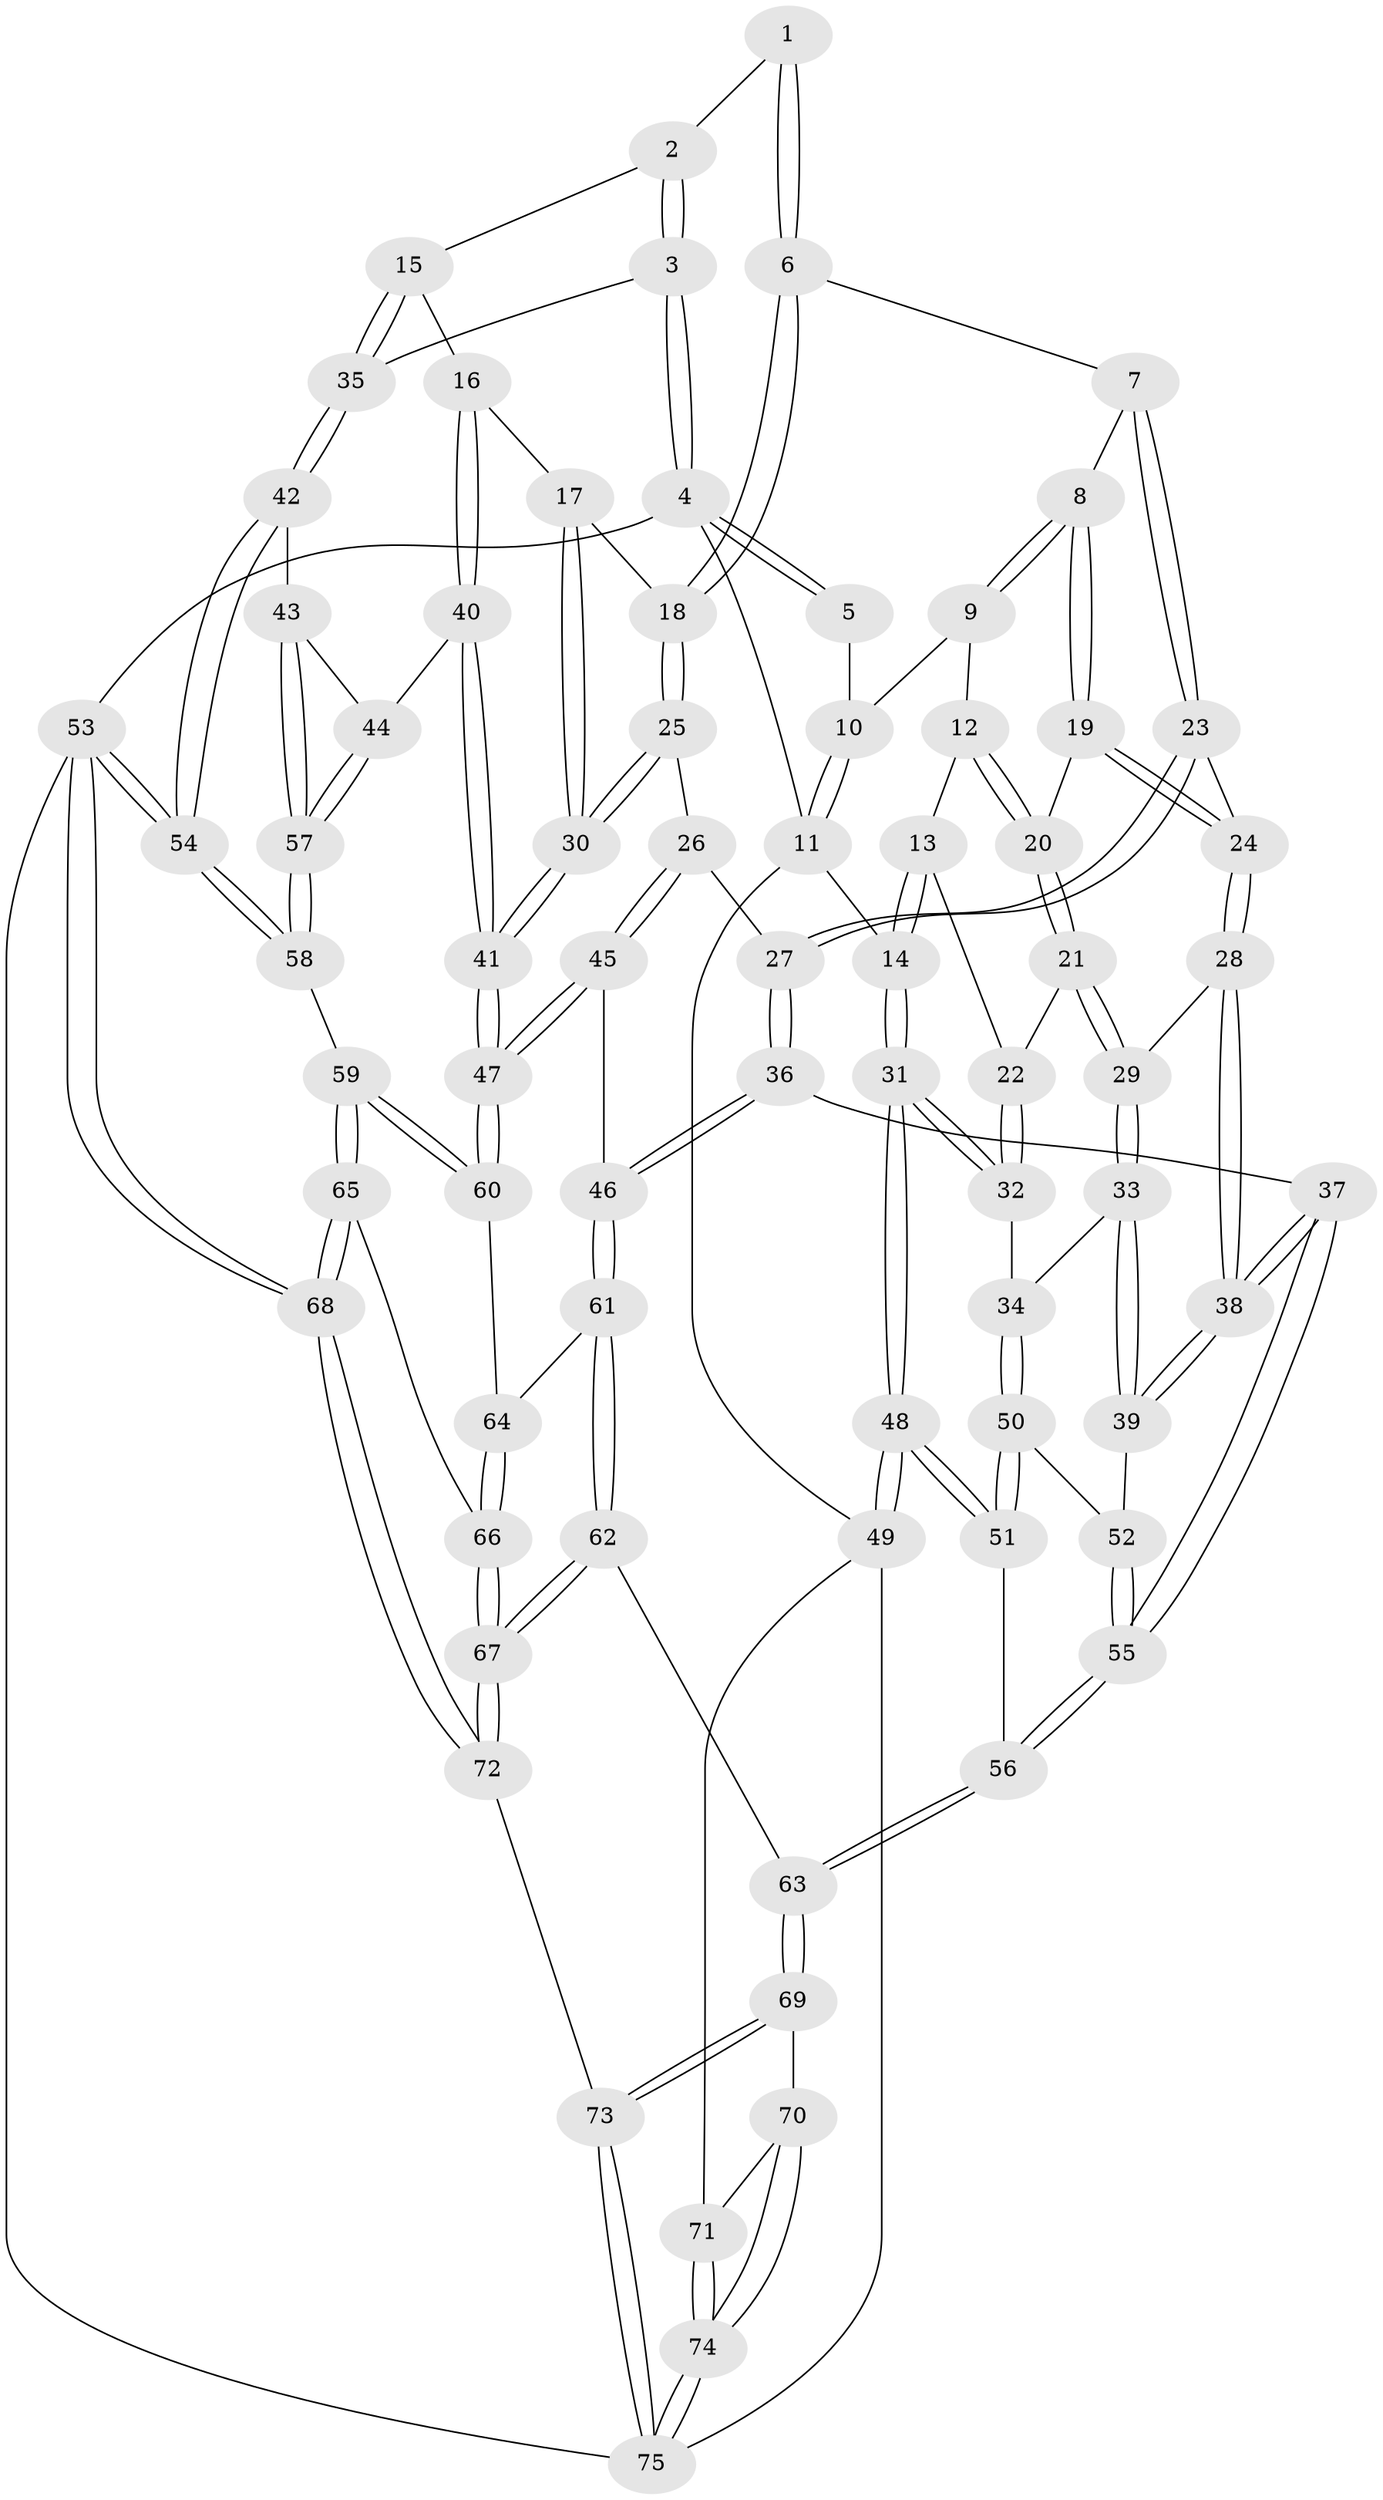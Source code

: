// Generated by graph-tools (version 1.1) at 2025/38/03/09/25 02:38:22]
// undirected, 75 vertices, 184 edges
graph export_dot {
graph [start="1"]
  node [color=gray90,style=filled];
  1 [pos="+0.7571498637119944+0"];
  2 [pos="+0.8096933590177016+0"];
  3 [pos="+1+0.16109785088750084"];
  4 [pos="+1+0"];
  5 [pos="+0.7511833497523147+0"];
  6 [pos="+0.5997751343153794+0.15344713890175962"];
  7 [pos="+0.48725065154157665+0.1231370448079379"];
  8 [pos="+0.4306302566851608+0.06127540293670678"];
  9 [pos="+0.3619107621075334+0"];
  10 [pos="+0.3544440137810672+0"];
  11 [pos="+0+0"];
  12 [pos="+0.2421068973736522+0.13115081069051535"];
  13 [pos="+0.19809141751185197+0.14600541293787825"];
  14 [pos="+0+0"];
  15 [pos="+0.8528124996198778+0.20365788401494597"];
  16 [pos="+0.8304695335672737+0.2270516591508852"];
  17 [pos="+0.7531544283936532+0.23166374385099667"];
  18 [pos="+0.6512613631929688+0.22398824856900876"];
  19 [pos="+0.3188897459325072+0.19977514766785465"];
  20 [pos="+0.31724003904565434+0.20004238054712664"];
  21 [pos="+0.23762410093034247+0.28168685534346055"];
  22 [pos="+0.1669243422583414+0.26883247925168036"];
  23 [pos="+0.4324226571443621+0.29557042287601454"];
  24 [pos="+0.4273233761614839+0.29708355333978154"];
  25 [pos="+0.6150688669694628+0.2773054189084484"];
  26 [pos="+0.5390667870820358+0.336119375696581"];
  27 [pos="+0.5301798020777556+0.33534077261585565"];
  28 [pos="+0.42061464599411913+0.3041694373022465"];
  29 [pos="+0.27172094607127256+0.3259881953224306"];
  30 [pos="+0.681889733325184+0.419005222617859"];
  31 [pos="+0+0.27578291439953406"];
  32 [pos="+0.14272814514933144+0.27736733604299396"];
  33 [pos="+0.27265994840870933+0.3397443591382143"];
  34 [pos="+0.18742167257080028+0.42418572342585525"];
  35 [pos="+1+0.19156241151248543"];
  36 [pos="+0.420921762217905+0.4946916843705638"];
  37 [pos="+0.40898214715511233+0.48852601101085075"];
  38 [pos="+0.37252954551038575+0.4491915429253471"];
  39 [pos="+0.32116281228475907+0.44128382885900963"];
  40 [pos="+0.8489453824307119+0.43873284505466587"];
  41 [pos="+0.6953767936659354+0.5061524058078856"];
  42 [pos="+1+0.4914576539951023"];
  43 [pos="+1+0.49157391734191175"];
  44 [pos="+0.8819484257686921+0.45917975265083943"];
  45 [pos="+0.5963371709285322+0.48991534121276475"];
  46 [pos="+0.4660810916433168+0.5372898550289404"];
  47 [pos="+0.6844762750899264+0.5163875532666597"];
  48 [pos="+0+0.592188254972852"];
  49 [pos="+0+0.7062851357714768"];
  50 [pos="+0.18164831016393024+0.4679254377654399"];
  51 [pos="+0.04745552543686493+0.6048242646959772"];
  52 [pos="+0.3086906565565808+0.44818818860566717"];
  53 [pos="+1+1"];
  54 [pos="+1+0.8299956400415202"];
  55 [pos="+0.2558965662757856+0.6232317185889814"];
  56 [pos="+0.2133665080403696+0.6843149600404043"];
  57 [pos="+0.8674076120280308+0.6655531690543373"];
  58 [pos="+0.8609835130017137+0.6820549706342637"];
  59 [pos="+0.8215022838458174+0.7022387552151307"];
  60 [pos="+0.6880918856924296+0.5701487716447339"];
  61 [pos="+0.4528917494374384+0.6749405863500662"];
  62 [pos="+0.3912216951506864+0.7380562032960486"];
  63 [pos="+0.2731540685360589+0.7438500545805116"];
  64 [pos="+0.6045078177815634+0.6854337198273576"];
  65 [pos="+0.7865280257608019+0.796830212058436"];
  66 [pos="+0.6390994551076763+0.7609364541244372"];
  67 [pos="+0.5286737651784633+0.9191607314364769"];
  68 [pos="+0.9045790096941461+1"];
  69 [pos="+0.24476057656487804+0.8537525573781883"];
  70 [pos="+0.22450835803003283+0.8741909152573665"];
  71 [pos="+0+0.847903116140677"];
  72 [pos="+0.5701356469106705+1"];
  73 [pos="+0.49933761224933926+1"];
  74 [pos="+0.1377208504575429+1"];
  75 [pos="+0.10984881842965627+1"];
  1 -- 2;
  1 -- 6;
  1 -- 6;
  2 -- 3;
  2 -- 3;
  2 -- 15;
  3 -- 4;
  3 -- 4;
  3 -- 35;
  4 -- 5;
  4 -- 5;
  4 -- 11;
  4 -- 53;
  5 -- 10;
  6 -- 7;
  6 -- 18;
  6 -- 18;
  7 -- 8;
  7 -- 23;
  7 -- 23;
  8 -- 9;
  8 -- 9;
  8 -- 19;
  8 -- 19;
  9 -- 10;
  9 -- 12;
  10 -- 11;
  10 -- 11;
  11 -- 14;
  11 -- 49;
  12 -- 13;
  12 -- 20;
  12 -- 20;
  13 -- 14;
  13 -- 14;
  13 -- 22;
  14 -- 31;
  14 -- 31;
  15 -- 16;
  15 -- 35;
  15 -- 35;
  16 -- 17;
  16 -- 40;
  16 -- 40;
  17 -- 18;
  17 -- 30;
  17 -- 30;
  18 -- 25;
  18 -- 25;
  19 -- 20;
  19 -- 24;
  19 -- 24;
  20 -- 21;
  20 -- 21;
  21 -- 22;
  21 -- 29;
  21 -- 29;
  22 -- 32;
  22 -- 32;
  23 -- 24;
  23 -- 27;
  23 -- 27;
  24 -- 28;
  24 -- 28;
  25 -- 26;
  25 -- 30;
  25 -- 30;
  26 -- 27;
  26 -- 45;
  26 -- 45;
  27 -- 36;
  27 -- 36;
  28 -- 29;
  28 -- 38;
  28 -- 38;
  29 -- 33;
  29 -- 33;
  30 -- 41;
  30 -- 41;
  31 -- 32;
  31 -- 32;
  31 -- 48;
  31 -- 48;
  32 -- 34;
  33 -- 34;
  33 -- 39;
  33 -- 39;
  34 -- 50;
  34 -- 50;
  35 -- 42;
  35 -- 42;
  36 -- 37;
  36 -- 46;
  36 -- 46;
  37 -- 38;
  37 -- 38;
  37 -- 55;
  37 -- 55;
  38 -- 39;
  38 -- 39;
  39 -- 52;
  40 -- 41;
  40 -- 41;
  40 -- 44;
  41 -- 47;
  41 -- 47;
  42 -- 43;
  42 -- 54;
  42 -- 54;
  43 -- 44;
  43 -- 57;
  43 -- 57;
  44 -- 57;
  44 -- 57;
  45 -- 46;
  45 -- 47;
  45 -- 47;
  46 -- 61;
  46 -- 61;
  47 -- 60;
  47 -- 60;
  48 -- 49;
  48 -- 49;
  48 -- 51;
  48 -- 51;
  49 -- 71;
  49 -- 75;
  50 -- 51;
  50 -- 51;
  50 -- 52;
  51 -- 56;
  52 -- 55;
  52 -- 55;
  53 -- 54;
  53 -- 54;
  53 -- 68;
  53 -- 68;
  53 -- 75;
  54 -- 58;
  54 -- 58;
  55 -- 56;
  55 -- 56;
  56 -- 63;
  56 -- 63;
  57 -- 58;
  57 -- 58;
  58 -- 59;
  59 -- 60;
  59 -- 60;
  59 -- 65;
  59 -- 65;
  60 -- 64;
  61 -- 62;
  61 -- 62;
  61 -- 64;
  62 -- 63;
  62 -- 67;
  62 -- 67;
  63 -- 69;
  63 -- 69;
  64 -- 66;
  64 -- 66;
  65 -- 66;
  65 -- 68;
  65 -- 68;
  66 -- 67;
  66 -- 67;
  67 -- 72;
  67 -- 72;
  68 -- 72;
  68 -- 72;
  69 -- 70;
  69 -- 73;
  69 -- 73;
  70 -- 71;
  70 -- 74;
  70 -- 74;
  71 -- 74;
  71 -- 74;
  72 -- 73;
  73 -- 75;
  73 -- 75;
  74 -- 75;
  74 -- 75;
}

